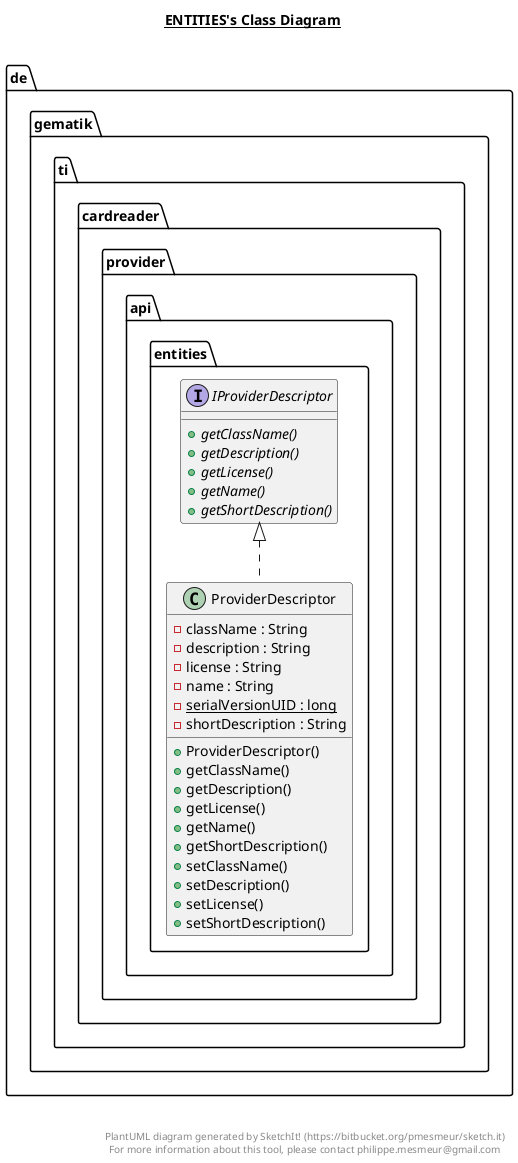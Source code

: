 @startuml

title __ENTITIES's Class Diagram__\n

  namespace de.gematik.ti.cardreader.provider.api {
    namespace entities {
      interface de.gematik.ti.cardreader.provider.api.entities.IProviderDescriptor {
          {abstract} + getClassName()
          {abstract} + getDescription()
          {abstract} + getLicense()
          {abstract} + getName()
          {abstract} + getShortDescription()
      }
    }
  }
  

  namespace de.gematik.ti.cardreader.provider.api {
    namespace entities {
      class de.gematik.ti.cardreader.provider.api.entities.ProviderDescriptor {
          - className : String
          - description : String
          - license : String
          - name : String
          {static} - serialVersionUID : long
          - shortDescription : String
          + ProviderDescriptor()
          + getClassName()
          + getDescription()
          + getLicense()
          + getName()
          + getShortDescription()
          + setClassName()
          + setDescription()
          + setLicense()
          + setShortDescription()
      }
    }
  }
  

  de.gematik.ti.cardreader.provider.api.entities.ProviderDescriptor .up.|> de.gematik.ti.cardreader.provider.api.entities.IProviderDescriptor


right footer


PlantUML diagram generated by SketchIt! (https://bitbucket.org/pmesmeur/sketch.it)
For more information about this tool, please contact philippe.mesmeur@gmail.com
endfooter

@enduml
